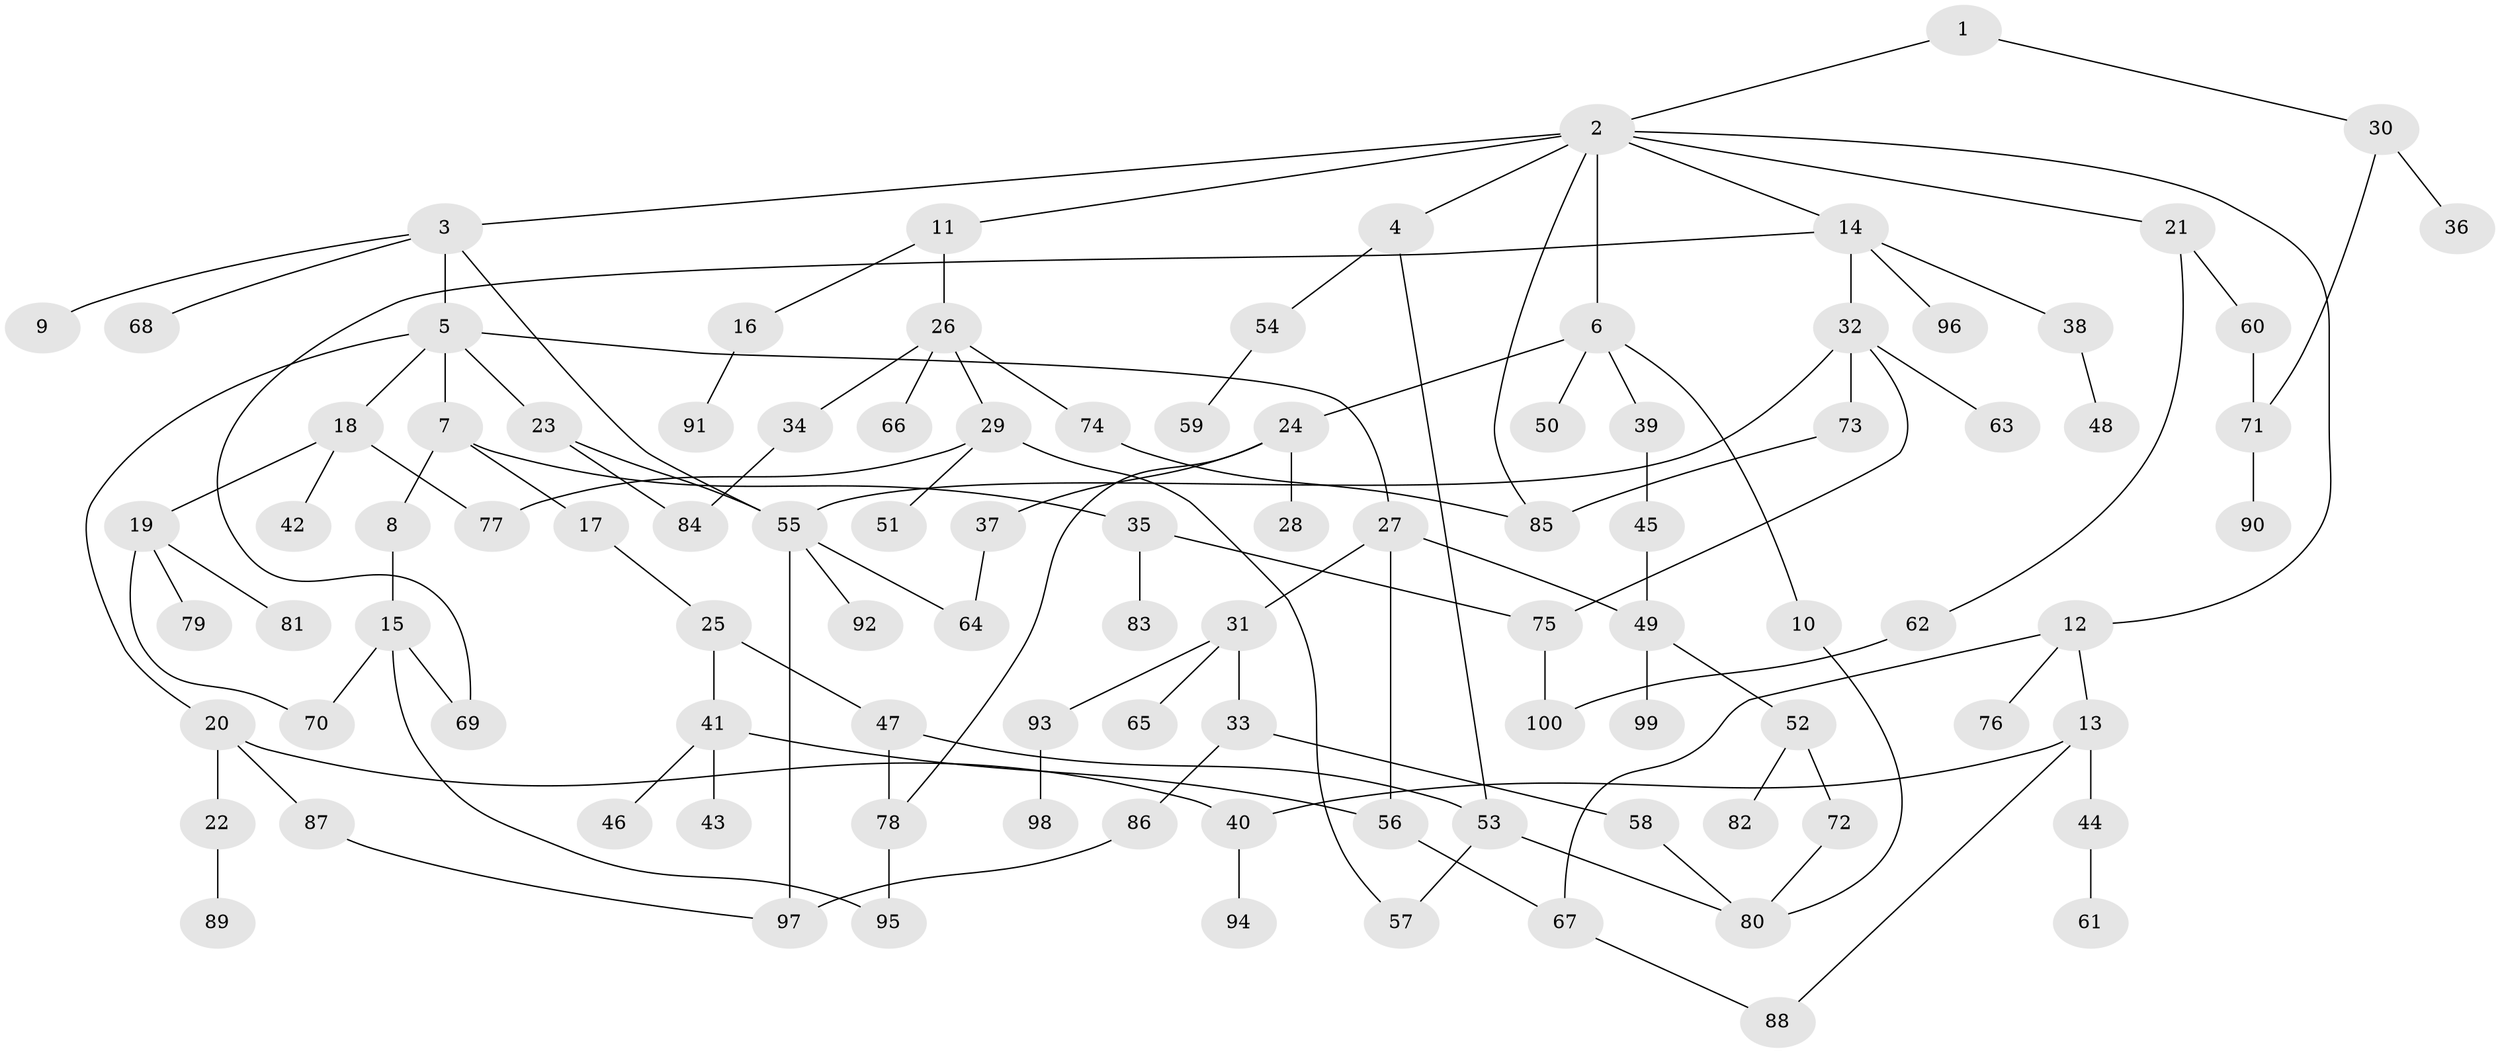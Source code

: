 // Generated by graph-tools (version 1.1) at 2025/38/02/21/25 10:38:51]
// undirected, 100 vertices, 125 edges
graph export_dot {
graph [start="1"]
  node [color=gray90,style=filled];
  1;
  2;
  3;
  4;
  5;
  6;
  7;
  8;
  9;
  10;
  11;
  12;
  13;
  14;
  15;
  16;
  17;
  18;
  19;
  20;
  21;
  22;
  23;
  24;
  25;
  26;
  27;
  28;
  29;
  30;
  31;
  32;
  33;
  34;
  35;
  36;
  37;
  38;
  39;
  40;
  41;
  42;
  43;
  44;
  45;
  46;
  47;
  48;
  49;
  50;
  51;
  52;
  53;
  54;
  55;
  56;
  57;
  58;
  59;
  60;
  61;
  62;
  63;
  64;
  65;
  66;
  67;
  68;
  69;
  70;
  71;
  72;
  73;
  74;
  75;
  76;
  77;
  78;
  79;
  80;
  81;
  82;
  83;
  84;
  85;
  86;
  87;
  88;
  89;
  90;
  91;
  92;
  93;
  94;
  95;
  96;
  97;
  98;
  99;
  100;
  1 -- 2;
  1 -- 30;
  2 -- 3;
  2 -- 4;
  2 -- 6;
  2 -- 11;
  2 -- 12;
  2 -- 14;
  2 -- 21;
  2 -- 85;
  3 -- 5;
  3 -- 9;
  3 -- 68;
  3 -- 55;
  4 -- 54;
  4 -- 53;
  5 -- 7;
  5 -- 18;
  5 -- 20;
  5 -- 23;
  5 -- 27;
  6 -- 10;
  6 -- 24;
  6 -- 39;
  6 -- 50;
  7 -- 8;
  7 -- 17;
  7 -- 35;
  8 -- 15;
  10 -- 80;
  11 -- 16;
  11 -- 26;
  12 -- 13;
  12 -- 67;
  12 -- 76;
  13 -- 44;
  13 -- 40;
  13 -- 88;
  14 -- 32;
  14 -- 38;
  14 -- 69;
  14 -- 96;
  15 -- 95;
  15 -- 69;
  15 -- 70;
  16 -- 91;
  17 -- 25;
  18 -- 19;
  18 -- 42;
  18 -- 77;
  19 -- 70;
  19 -- 79;
  19 -- 81;
  20 -- 22;
  20 -- 40;
  20 -- 87;
  21 -- 60;
  21 -- 62;
  22 -- 89;
  23 -- 55;
  23 -- 84;
  24 -- 28;
  24 -- 37;
  24 -- 78;
  25 -- 41;
  25 -- 47;
  26 -- 29;
  26 -- 34;
  26 -- 66;
  26 -- 74;
  27 -- 31;
  27 -- 49;
  27 -- 56;
  29 -- 51;
  29 -- 57;
  29 -- 77;
  30 -- 36;
  30 -- 71;
  31 -- 33;
  31 -- 65;
  31 -- 93;
  32 -- 63;
  32 -- 73;
  32 -- 55;
  32 -- 75;
  33 -- 58;
  33 -- 86;
  34 -- 84;
  35 -- 75;
  35 -- 83;
  37 -- 64;
  38 -- 48;
  39 -- 45;
  40 -- 94;
  41 -- 43;
  41 -- 46;
  41 -- 56;
  44 -- 61;
  45 -- 49;
  47 -- 53;
  47 -- 78;
  49 -- 52;
  49 -- 99;
  52 -- 72;
  52 -- 82;
  53 -- 57;
  53 -- 80;
  54 -- 59;
  55 -- 92;
  55 -- 97;
  55 -- 64;
  56 -- 67;
  58 -- 80;
  60 -- 71;
  62 -- 100;
  67 -- 88;
  71 -- 90;
  72 -- 80;
  73 -- 85;
  74 -- 85;
  75 -- 100;
  78 -- 95;
  86 -- 97;
  87 -- 97;
  93 -- 98;
}
